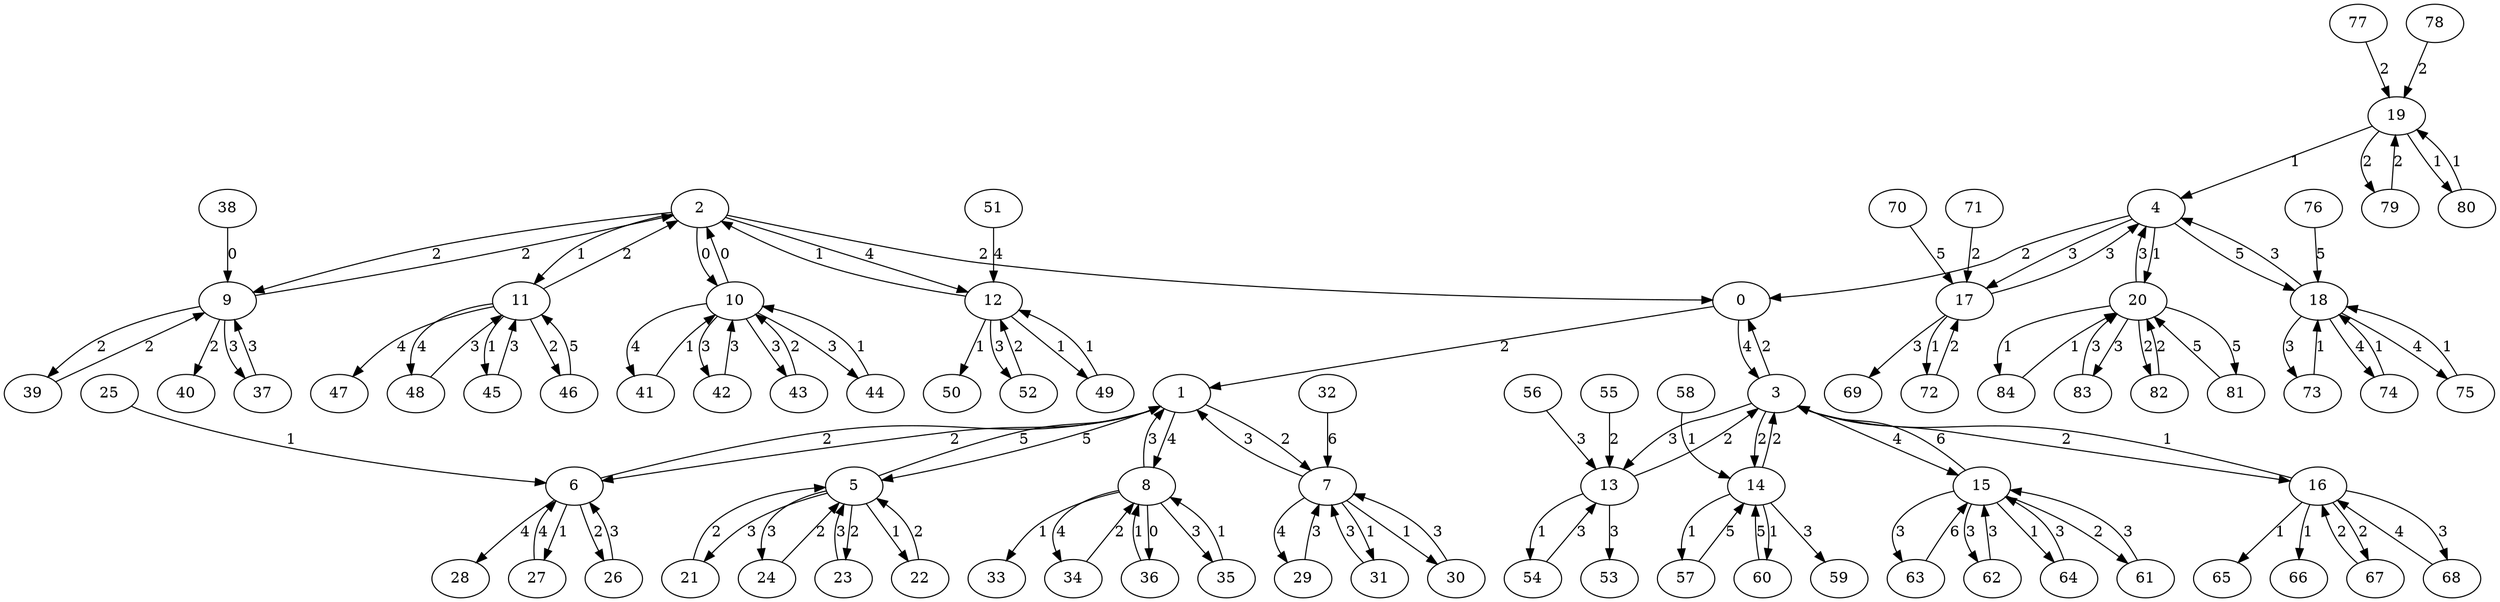 strict digraph "" {
	0 -> 1	[label=2];
	0 -> 3	[label=4];
	1 -> 5	[label=5];
	1 -> 6	[label=2];
	1 -> 7	[label=2];
	1 -> 8	[label=4];
	2 -> 0	[label=2];
	2 -> 9	[label=2];
	2 -> 10	[label=0];
	2 -> 11	[label=1];
	2 -> 12	[label=4];
	3 -> 0	[label=2];
	3 -> 13	[label=3];
	3 -> 14	[label=2];
	3 -> 15	[label=4];
	3 -> 16	[label=2];
	4 -> 0	[label=2];
	4 -> 17	[label=3];
	4 -> 18	[label=5];
	4 -> 20	[label=1];
	5 -> 1	[label=5];
	5 -> 21	[label=3];
	5 -> 22	[label=1];
	5 -> 23	[label=2];
	5 -> 24	[label=3];
	6 -> 1	[label=2];
	6 -> 26	[label=2];
	6 -> 27	[label=1];
	6 -> 28	[label=4];
	7 -> 1	[label=3];
	7 -> 29	[label=4];
	7 -> 30	[label=1];
	7 -> 31	[label=1];
	8 -> 1	[label=3];
	8 -> 33	[label=1];
	8 -> 34	[label=4];
	8 -> 35	[label=3];
	8 -> 36	[label=0];
	9 -> 2	[label=2];
	9 -> 37	[label=3];
	9 -> 39	[label=2];
	9 -> 40	[label=2];
	10 -> 2	[label=0];
	10 -> 41	[label=4];
	10 -> 42	[label=3];
	10 -> 43	[label=3];
	10 -> 44	[label=3];
	11 -> 2	[label=2];
	11 -> 45	[label=1];
	11 -> 46	[label=2];
	11 -> 47	[label=4];
	11 -> 48	[label=4];
	12 -> 2	[label=1];
	12 -> 49	[label=1];
	12 -> 50	[label=1];
	12 -> 52	[label=3];
	13 -> 3	[label=2];
	13 -> 53	[label=3];
	13 -> 54	[label=1];
	14 -> 3	[label=2];
	14 -> 57	[label=1];
	14 -> 59	[label=3];
	14 -> 60	[label=1];
	15 -> 3	[label=6];
	15 -> 61	[label=2];
	15 -> 62	[label=3];
	15 -> 63	[label=3];
	15 -> 64	[label=1];
	16 -> 3	[label=1];
	16 -> 65	[label=1];
	16 -> 66	[label=1];
	16 -> 67	[label=2];
	16 -> 68	[label=3];
	17 -> 4	[label=3];
	17 -> 69	[label=3];
	17 -> 72	[label=1];
	18 -> 4	[label=3];
	18 -> 73	[label=3];
	18 -> 74	[label=4];
	18 -> 75	[label=4];
	19 -> 4	[label=1];
	19 -> 79	[label=2];
	19 -> 80	[label=1];
	20 -> 4	[label=3];
	20 -> 81	[label=5];
	20 -> 82	[label=2];
	20 -> 83	[label=3];
	20 -> 84	[label=1];
	21 -> 5	[label=2];
	22 -> 5	[label=2];
	23 -> 5	[label=3];
	24 -> 5	[label=2];
	25 -> 6	[label=1];
	26 -> 6	[label=3];
	27 -> 6	[label=4];
	29 -> 7	[label=3];
	30 -> 7	[label=3];
	31 -> 7	[label=3];
	32 -> 7	[label=6];
	34 -> 8	[label=2];
	35 -> 8	[label=1];
	36 -> 8	[label=1];
	37 -> 9	[label=3];
	38 -> 9	[label=0];
	39 -> 9	[label=2];
	41 -> 10	[label=1];
	42 -> 10	[label=3];
	43 -> 10	[label=2];
	44 -> 10	[label=1];
	45 -> 11	[label=3];
	46 -> 11	[label=5];
	48 -> 11	[label=3];
	49 -> 12	[label=1];
	51 -> 12	[label=4];
	52 -> 12	[label=2];
	54 -> 13	[label=3];
	55 -> 13	[label=2];
	56 -> 13	[label=3];
	57 -> 14	[label=5];
	58 -> 14	[label=1];
	60 -> 14	[label=5];
	61 -> 15	[label=3];
	62 -> 15	[label=3];
	63 -> 15	[label=6];
	64 -> 15	[label=3];
	67 -> 16	[label=2];
	68 -> 16	[label=4];
	70 -> 17	[label=5];
	71 -> 17	[label=2];
	72 -> 17	[label=2];
	73 -> 18	[label=1];
	74 -> 18	[label=1];
	75 -> 18	[label=1];
	76 -> 18	[label=5];
	77 -> 19	[label=2];
	78 -> 19	[label=2];
	79 -> 19	[label=2];
	80 -> 19	[label=1];
	81 -> 20	[label=5];
	82 -> 20	[label=2];
	83 -> 20	[label=3];
	84 -> 20	[label=1];
}
